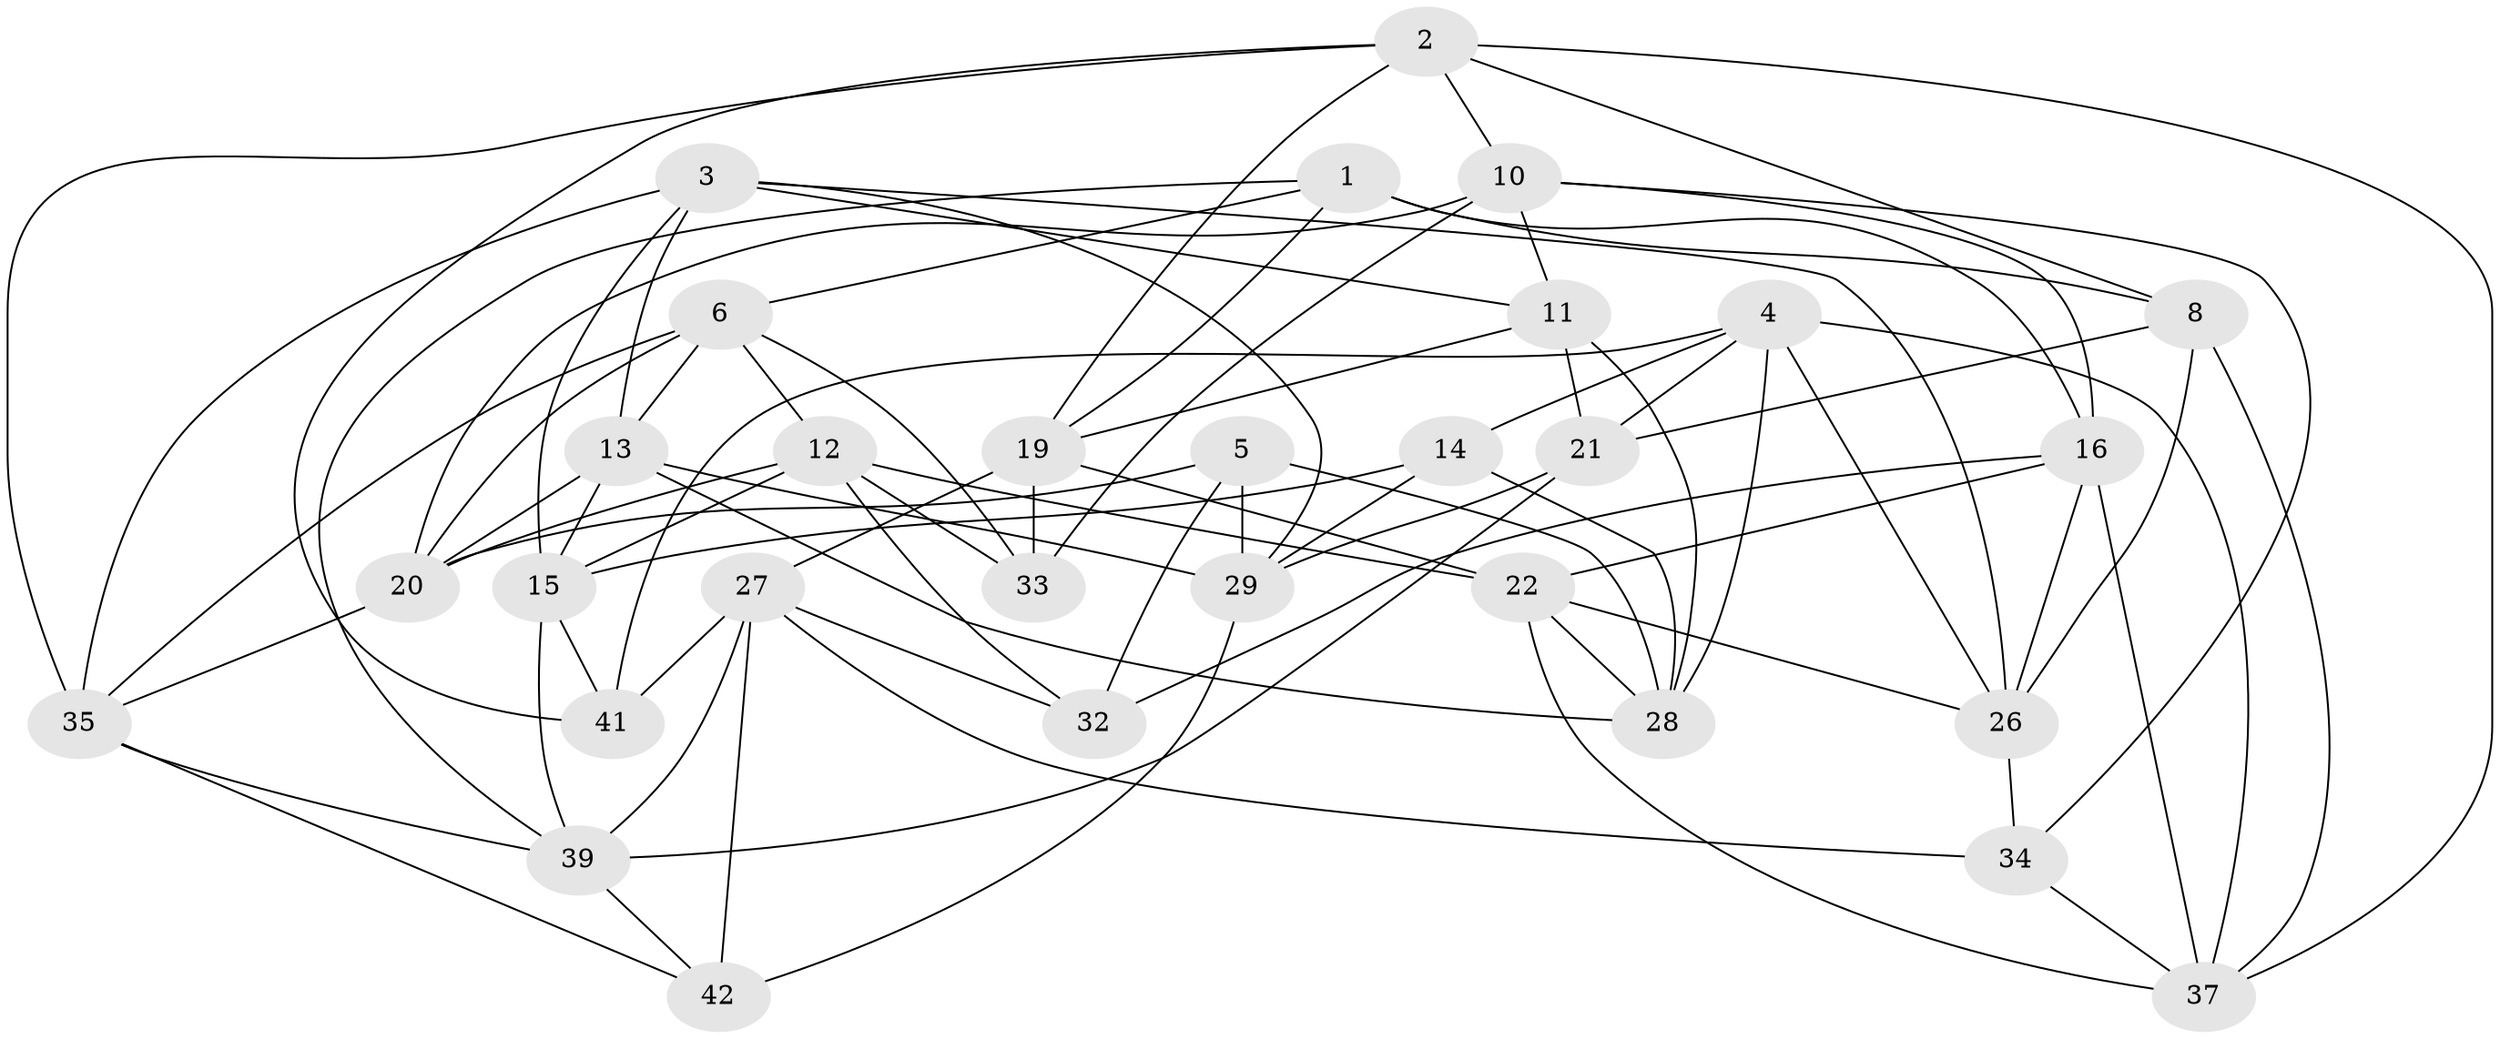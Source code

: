 // Generated by graph-tools (version 1.1) at 2025/52/02/27/25 19:52:29]
// undirected, 30 vertices, 81 edges
graph export_dot {
graph [start="1"]
  node [color=gray90,style=filled];
  1 [super="+18"];
  2 [super="+38"];
  3 [super="+7"];
  4 [super="+24"];
  5;
  6 [super="+9"];
  8 [super="+31"];
  10 [super="+30"];
  11 [super="+17"];
  12 [super="+51"];
  13 [super="+48"];
  14;
  15 [super="+49"];
  16 [super="+36"];
  19 [super="+25"];
  20 [super="+23"];
  21 [super="+52"];
  22 [super="+47"];
  26 [super="+40"];
  27 [super="+45"];
  28 [super="+44"];
  29 [super="+53"];
  32;
  33;
  34;
  35 [super="+50"];
  37 [super="+43"];
  39 [super="+46"];
  41;
  42;
  1 -- 6;
  1 -- 8 [weight=2];
  1 -- 39;
  1 -- 19;
  1 -- 16;
  2 -- 41;
  2 -- 37;
  2 -- 19;
  2 -- 8;
  2 -- 10;
  2 -- 35;
  3 -- 15;
  3 -- 26;
  3 -- 11;
  3 -- 35;
  3 -- 13;
  3 -- 29;
  4 -- 14;
  4 -- 28;
  4 -- 26;
  4 -- 41;
  4 -- 37;
  4 -- 21;
  5 -- 32;
  5 -- 20;
  5 -- 29;
  5 -- 28;
  6 -- 12;
  6 -- 33;
  6 -- 20;
  6 -- 13;
  6 -- 35;
  8 -- 26;
  8 -- 37;
  8 -- 21;
  10 -- 33;
  10 -- 11;
  10 -- 16;
  10 -- 20;
  10 -- 34;
  11 -- 28;
  11 -- 21 [weight=2];
  11 -- 19;
  12 -- 22;
  12 -- 20;
  12 -- 32;
  12 -- 33;
  12 -- 15;
  13 -- 15;
  13 -- 29;
  13 -- 20;
  13 -- 28;
  14 -- 29;
  14 -- 15;
  14 -- 28;
  15 -- 41;
  15 -- 39;
  16 -- 32;
  16 -- 22;
  16 -- 37;
  16 -- 26;
  19 -- 33;
  19 -- 27;
  19 -- 22;
  20 -- 35;
  21 -- 39;
  21 -- 29;
  22 -- 28;
  22 -- 26;
  22 -- 37;
  26 -- 34;
  27 -- 42;
  27 -- 41;
  27 -- 34;
  27 -- 32;
  27 -- 39;
  29 -- 42;
  34 -- 37;
  35 -- 42;
  35 -- 39;
  39 -- 42;
}
